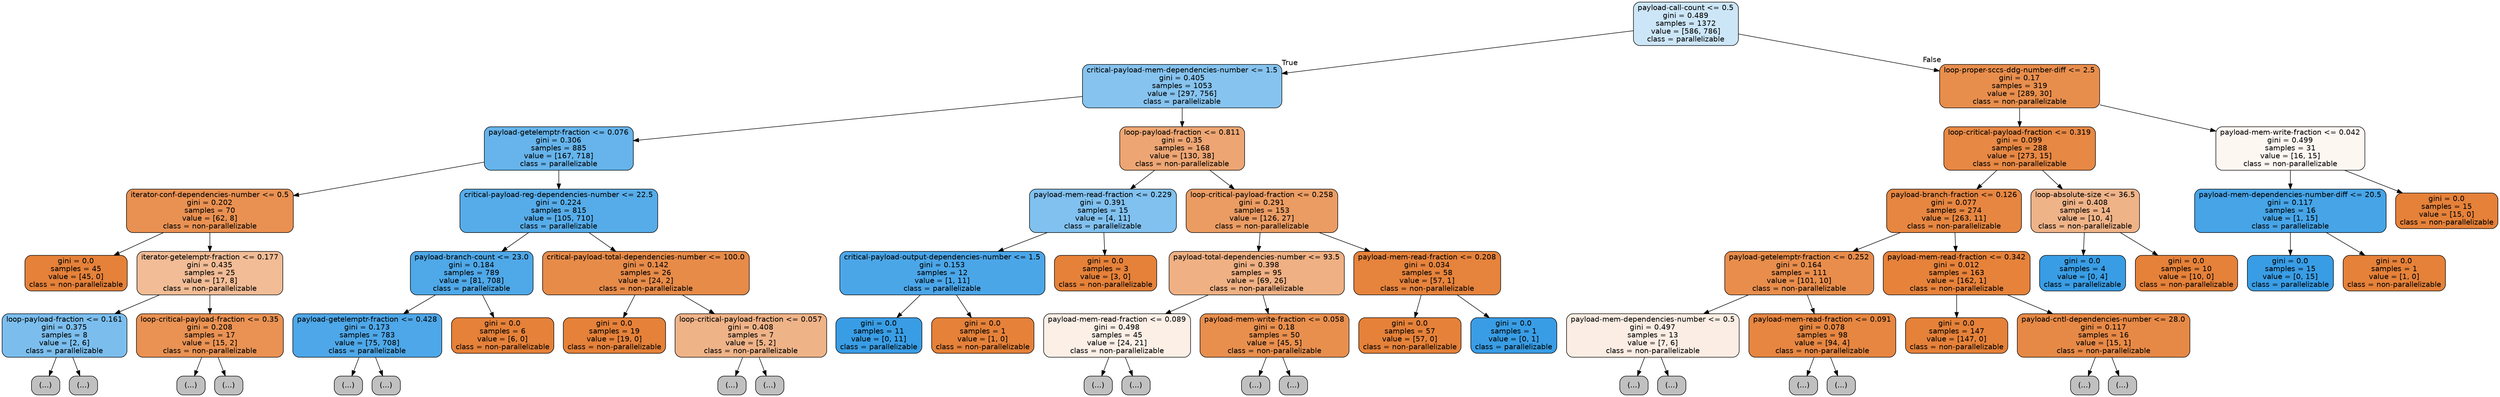 digraph Tree {
node [shape=box, style="filled, rounded", color="black", fontname=helvetica] ;
edge [fontname=helvetica] ;
0 [label="payload-call-count <= 0.5\ngini = 0.489\nsamples = 1372\nvalue = [586, 786]\nclass = parallelizable", fillcolor="#399de541"] ;
1 [label="critical-payload-mem-dependencies-number <= 1.5\ngini = 0.405\nsamples = 1053\nvalue = [297, 756]\nclass = parallelizable", fillcolor="#399de59b"] ;
0 -> 1 [labeldistance=2.5, labelangle=45, headlabel="True"] ;
2 [label="payload-getelemptr-fraction <= 0.076\ngini = 0.306\nsamples = 885\nvalue = [167, 718]\nclass = parallelizable", fillcolor="#399de5c4"] ;
1 -> 2 ;
3 [label="iterator-conf-dependencies-number <= 0.5\ngini = 0.202\nsamples = 70\nvalue = [62, 8]\nclass = non-parallelizable", fillcolor="#e58139de"] ;
2 -> 3 ;
4 [label="gini = 0.0\nsamples = 45\nvalue = [45, 0]\nclass = non-parallelizable", fillcolor="#e58139ff"] ;
3 -> 4 ;
5 [label="iterator-getelemptr-fraction <= 0.177\ngini = 0.435\nsamples = 25\nvalue = [17, 8]\nclass = non-parallelizable", fillcolor="#e5813987"] ;
3 -> 5 ;
6 [label="loop-payload-fraction <= 0.161\ngini = 0.375\nsamples = 8\nvalue = [2, 6]\nclass = parallelizable", fillcolor="#399de5aa"] ;
5 -> 6 ;
7 [label="(...)", fillcolor="#C0C0C0"] ;
6 -> 7 ;
8 [label="(...)", fillcolor="#C0C0C0"] ;
6 -> 8 ;
11 [label="loop-critical-payload-fraction <= 0.35\ngini = 0.208\nsamples = 17\nvalue = [15, 2]\nclass = non-parallelizable", fillcolor="#e58139dd"] ;
5 -> 11 ;
12 [label="(...)", fillcolor="#C0C0C0"] ;
11 -> 12 ;
17 [label="(...)", fillcolor="#C0C0C0"] ;
11 -> 17 ;
18 [label="critical-payload-reg-dependencies-number <= 22.5\ngini = 0.224\nsamples = 815\nvalue = [105, 710]\nclass = parallelizable", fillcolor="#399de5d9"] ;
2 -> 18 ;
19 [label="payload-branch-count <= 23.0\ngini = 0.184\nsamples = 789\nvalue = [81, 708]\nclass = parallelizable", fillcolor="#399de5e2"] ;
18 -> 19 ;
20 [label="payload-getelemptr-fraction <= 0.428\ngini = 0.173\nsamples = 783\nvalue = [75, 708]\nclass = parallelizable", fillcolor="#399de5e4"] ;
19 -> 20 ;
21 [label="(...)", fillcolor="#C0C0C0"] ;
20 -> 21 ;
114 [label="(...)", fillcolor="#C0C0C0"] ;
20 -> 114 ;
133 [label="gini = 0.0\nsamples = 6\nvalue = [6, 0]\nclass = non-parallelizable", fillcolor="#e58139ff"] ;
19 -> 133 ;
134 [label="critical-payload-total-dependencies-number <= 100.0\ngini = 0.142\nsamples = 26\nvalue = [24, 2]\nclass = non-parallelizable", fillcolor="#e58139ea"] ;
18 -> 134 ;
135 [label="gini = 0.0\nsamples = 19\nvalue = [19, 0]\nclass = non-parallelizable", fillcolor="#e58139ff"] ;
134 -> 135 ;
136 [label="loop-critical-payload-fraction <= 0.057\ngini = 0.408\nsamples = 7\nvalue = [5, 2]\nclass = non-parallelizable", fillcolor="#e5813999"] ;
134 -> 136 ;
137 [label="(...)", fillcolor="#C0C0C0"] ;
136 -> 137 ;
138 [label="(...)", fillcolor="#C0C0C0"] ;
136 -> 138 ;
139 [label="loop-payload-fraction <= 0.811\ngini = 0.35\nsamples = 168\nvalue = [130, 38]\nclass = non-parallelizable", fillcolor="#e58139b4"] ;
1 -> 139 ;
140 [label="payload-mem-read-fraction <= 0.229\ngini = 0.391\nsamples = 15\nvalue = [4, 11]\nclass = parallelizable", fillcolor="#399de5a2"] ;
139 -> 140 ;
141 [label="critical-payload-output-dependencies-number <= 1.5\ngini = 0.153\nsamples = 12\nvalue = [1, 11]\nclass = parallelizable", fillcolor="#399de5e8"] ;
140 -> 141 ;
142 [label="gini = 0.0\nsamples = 11\nvalue = [0, 11]\nclass = parallelizable", fillcolor="#399de5ff"] ;
141 -> 142 ;
143 [label="gini = 0.0\nsamples = 1\nvalue = [1, 0]\nclass = non-parallelizable", fillcolor="#e58139ff"] ;
141 -> 143 ;
144 [label="gini = 0.0\nsamples = 3\nvalue = [3, 0]\nclass = non-parallelizable", fillcolor="#e58139ff"] ;
140 -> 144 ;
145 [label="loop-critical-payload-fraction <= 0.258\ngini = 0.291\nsamples = 153\nvalue = [126, 27]\nclass = non-parallelizable", fillcolor="#e58139c8"] ;
139 -> 145 ;
146 [label="payload-total-dependencies-number <= 93.5\ngini = 0.398\nsamples = 95\nvalue = [69, 26]\nclass = non-parallelizable", fillcolor="#e581399f"] ;
145 -> 146 ;
147 [label="payload-mem-read-fraction <= 0.089\ngini = 0.498\nsamples = 45\nvalue = [24, 21]\nclass = non-parallelizable", fillcolor="#e5813920"] ;
146 -> 147 ;
148 [label="(...)", fillcolor="#C0C0C0"] ;
147 -> 148 ;
149 [label="(...)", fillcolor="#C0C0C0"] ;
147 -> 149 ;
166 [label="payload-mem-write-fraction <= 0.058\ngini = 0.18\nsamples = 50\nvalue = [45, 5]\nclass = non-parallelizable", fillcolor="#e58139e3"] ;
146 -> 166 ;
167 [label="(...)", fillcolor="#C0C0C0"] ;
166 -> 167 ;
172 [label="(...)", fillcolor="#C0C0C0"] ;
166 -> 172 ;
175 [label="payload-mem-read-fraction <= 0.208\ngini = 0.034\nsamples = 58\nvalue = [57, 1]\nclass = non-parallelizable", fillcolor="#e58139fb"] ;
145 -> 175 ;
176 [label="gini = 0.0\nsamples = 57\nvalue = [57, 0]\nclass = non-parallelizable", fillcolor="#e58139ff"] ;
175 -> 176 ;
177 [label="gini = 0.0\nsamples = 1\nvalue = [0, 1]\nclass = parallelizable", fillcolor="#399de5ff"] ;
175 -> 177 ;
178 [label="loop-proper-sccs-ddg-number-diff <= 2.5\ngini = 0.17\nsamples = 319\nvalue = [289, 30]\nclass = non-parallelizable", fillcolor="#e58139e5"] ;
0 -> 178 [labeldistance=2.5, labelangle=-45, headlabel="False"] ;
179 [label="loop-critical-payload-fraction <= 0.319\ngini = 0.099\nsamples = 288\nvalue = [273, 15]\nclass = non-parallelizable", fillcolor="#e58139f1"] ;
178 -> 179 ;
180 [label="payload-branch-fraction <= 0.126\ngini = 0.077\nsamples = 274\nvalue = [263, 11]\nclass = non-parallelizable", fillcolor="#e58139f4"] ;
179 -> 180 ;
181 [label="payload-getelemptr-fraction <= 0.252\ngini = 0.164\nsamples = 111\nvalue = [101, 10]\nclass = non-parallelizable", fillcolor="#e58139e6"] ;
180 -> 181 ;
182 [label="payload-mem-dependencies-number <= 0.5\ngini = 0.497\nsamples = 13\nvalue = [7, 6]\nclass = non-parallelizable", fillcolor="#e5813924"] ;
181 -> 182 ;
183 [label="(...)", fillcolor="#C0C0C0"] ;
182 -> 183 ;
186 [label="(...)", fillcolor="#C0C0C0"] ;
182 -> 186 ;
187 [label="payload-mem-read-fraction <= 0.091\ngini = 0.078\nsamples = 98\nvalue = [94, 4]\nclass = non-parallelizable", fillcolor="#e58139f4"] ;
181 -> 187 ;
188 [label="(...)", fillcolor="#C0C0C0"] ;
187 -> 188 ;
191 [label="(...)", fillcolor="#C0C0C0"] ;
187 -> 191 ;
192 [label="payload-mem-read-fraction <= 0.342\ngini = 0.012\nsamples = 163\nvalue = [162, 1]\nclass = non-parallelizable", fillcolor="#e58139fd"] ;
180 -> 192 ;
193 [label="gini = 0.0\nsamples = 147\nvalue = [147, 0]\nclass = non-parallelizable", fillcolor="#e58139ff"] ;
192 -> 193 ;
194 [label="payload-cntl-dependencies-number <= 28.0\ngini = 0.117\nsamples = 16\nvalue = [15, 1]\nclass = non-parallelizable", fillcolor="#e58139ee"] ;
192 -> 194 ;
195 [label="(...)", fillcolor="#C0C0C0"] ;
194 -> 195 ;
196 [label="(...)", fillcolor="#C0C0C0"] ;
194 -> 196 ;
197 [label="loop-absolute-size <= 36.5\ngini = 0.408\nsamples = 14\nvalue = [10, 4]\nclass = non-parallelizable", fillcolor="#e5813999"] ;
179 -> 197 ;
198 [label="gini = 0.0\nsamples = 4\nvalue = [0, 4]\nclass = parallelizable", fillcolor="#399de5ff"] ;
197 -> 198 ;
199 [label="gini = 0.0\nsamples = 10\nvalue = [10, 0]\nclass = non-parallelizable", fillcolor="#e58139ff"] ;
197 -> 199 ;
200 [label="payload-mem-write-fraction <= 0.042\ngini = 0.499\nsamples = 31\nvalue = [16, 15]\nclass = non-parallelizable", fillcolor="#e5813910"] ;
178 -> 200 ;
201 [label="payload-mem-dependencies-number-diff <= 20.5\ngini = 0.117\nsamples = 16\nvalue = [1, 15]\nclass = parallelizable", fillcolor="#399de5ee"] ;
200 -> 201 ;
202 [label="gini = 0.0\nsamples = 15\nvalue = [0, 15]\nclass = parallelizable", fillcolor="#399de5ff"] ;
201 -> 202 ;
203 [label="gini = 0.0\nsamples = 1\nvalue = [1, 0]\nclass = non-parallelizable", fillcolor="#e58139ff"] ;
201 -> 203 ;
204 [label="gini = 0.0\nsamples = 15\nvalue = [15, 0]\nclass = non-parallelizable", fillcolor="#e58139ff"] ;
200 -> 204 ;
}